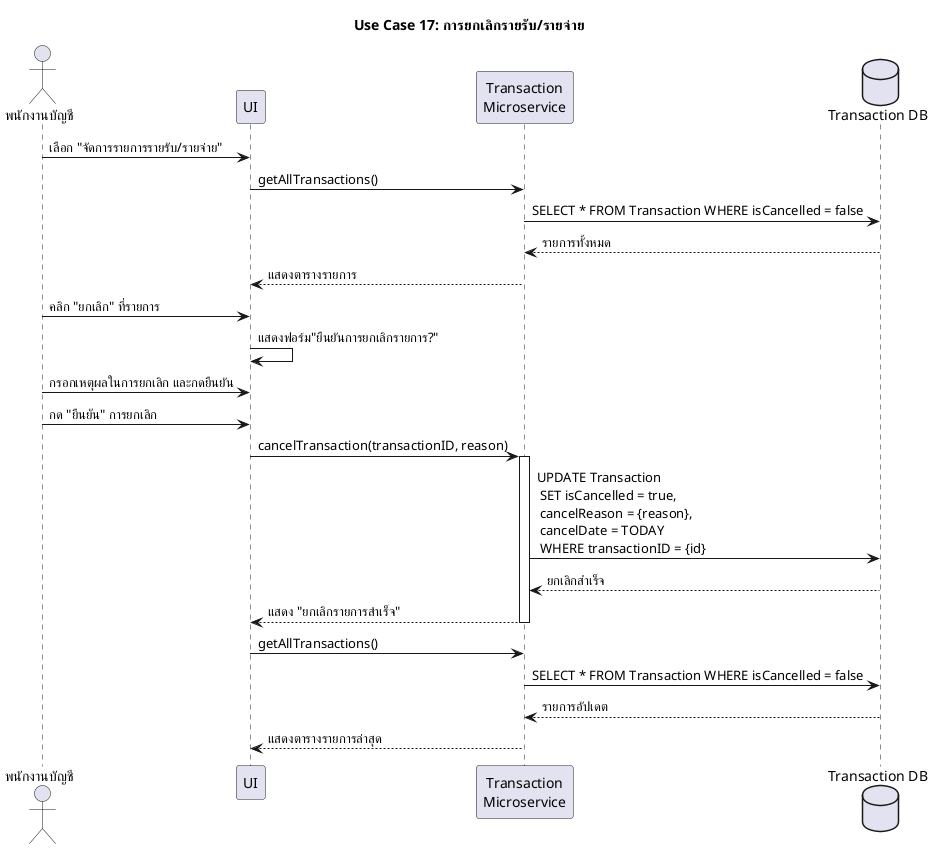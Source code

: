 @startuml Use Case 17: การยกเลิกรายรับ/รายจ่าย
skinparam defaultFontName "TH Sarabun New"
title Use Case 17: การยกเลิกรายรับ/รายจ่าย

actor "พนักงานบัญชี" as Accountant
participant "UI" as UI
participant "Transaction\nMicroservice" as AccMS
database "Transaction DB" as TxDB

Accountant -> UI : เลือก "จัดการรายการรายรับ/รายจ่าย"
UI -> AccMS : getAllTransactions()
AccMS -> TxDB : SELECT * FROM Transaction WHERE isCancelled = false
TxDB --> AccMS : รายการทั้งหมด
AccMS --> UI : แสดงตารางรายการ

Accountant -> UI : คลิก "ยกเลิก" ที่รายการ
UI -> UI : แสดงฟอร์ม"ยืนยันการยกเลิกรายการ?" 

Accountant -> UI : กรอกเหตุผลในการยกเลิก และกดยืนยัน
Accountant -> UI : กด "ยืนยัน" การยกเลิก
UI -> AccMS : cancelTransaction(transactionID, reason)
activate AccMS

AccMS -> TxDB : UPDATE Transaction \n SET isCancelled = true, \n cancelReason = {reason}, \n cancelDate = TODAY \n WHERE transactionID = {id}
TxDB --> AccMS : ยกเลิกสำเร็จ

AccMS --> UI : แสดง "ยกเลิกรายการสำเร็จ"
deactivate AccMS

UI -> AccMS : getAllTransactions()
AccMS -> TxDB : SELECT * FROM Transaction WHERE isCancelled = false
TxDB --> AccMS : รายการอัปเดต
AccMS --> UI : แสดงตารางรายการล่าสุด
@enduml
